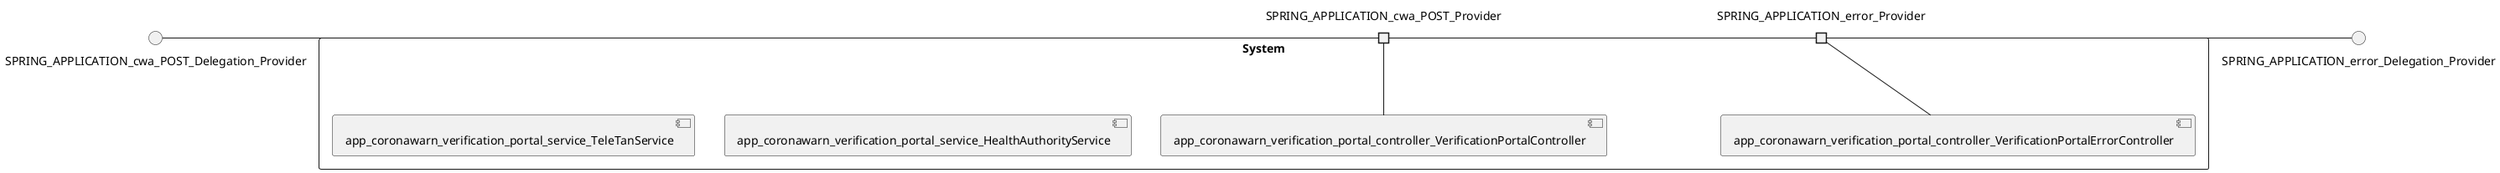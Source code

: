 @startuml
skinparam fixCircleLabelOverlapping true
skinparam componentStyle uml2
() SPRING_APPLICATION_cwa_POST_Delegation_Provider
() SPRING_APPLICATION_error_Delegation_Provider
rectangle System {
[app_coronawarn_verification_portal_controller_VerificationPortalController] [[corona-warn-app-cwa-verification-portal.repository#_U3JRRuWWEe6kbeAhUZhshA]]
[app_coronawarn_verification_portal_controller_VerificationPortalErrorController] [[corona-warn-app-cwa-verification-portal.repository#_U3JRRuWWEe6kbeAhUZhshA]]
[app_coronawarn_verification_portal_service_HealthAuthorityService] [[corona-warn-app-cwa-verification-portal.repository#_U3JRRuWWEe6kbeAhUZhshA]]
[app_coronawarn_verification_portal_service_TeleTanService] [[corona-warn-app-cwa-verification-portal.repository#_U3JRRuWWEe6kbeAhUZhshA]]
port SPRING_APPLICATION_cwa_POST_Provider
SPRING_APPLICATION_cwa_POST_Delegation_Provider - SPRING_APPLICATION_cwa_POST_Provider
SPRING_APPLICATION_cwa_POST_Provider - [app_coronawarn_verification_portal_controller_VerificationPortalController]
port SPRING_APPLICATION_error_Provider
SPRING_APPLICATION_error_Delegation_Provider - SPRING_APPLICATION_error_Provider
SPRING_APPLICATION_error_Provider - [app_coronawarn_verification_portal_controller_VerificationPortalErrorController]
}

@enduml

